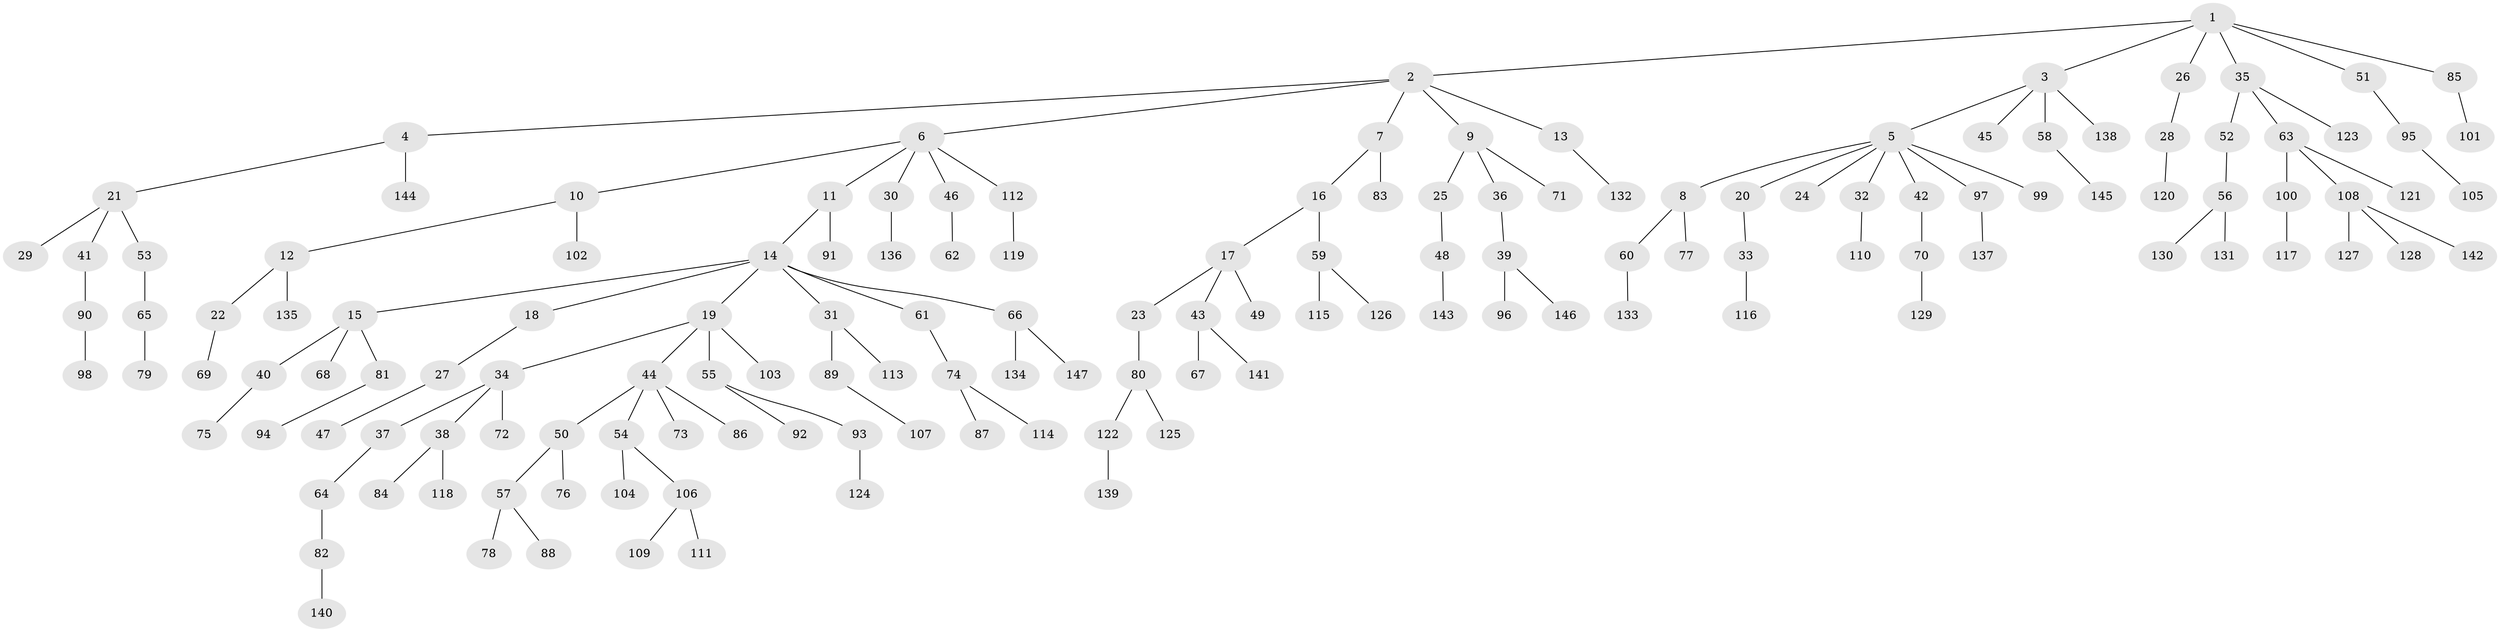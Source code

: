 // Generated by graph-tools (version 1.1) at 2025/15/03/09/25 04:15:26]
// undirected, 147 vertices, 146 edges
graph export_dot {
graph [start="1"]
  node [color=gray90,style=filled];
  1;
  2;
  3;
  4;
  5;
  6;
  7;
  8;
  9;
  10;
  11;
  12;
  13;
  14;
  15;
  16;
  17;
  18;
  19;
  20;
  21;
  22;
  23;
  24;
  25;
  26;
  27;
  28;
  29;
  30;
  31;
  32;
  33;
  34;
  35;
  36;
  37;
  38;
  39;
  40;
  41;
  42;
  43;
  44;
  45;
  46;
  47;
  48;
  49;
  50;
  51;
  52;
  53;
  54;
  55;
  56;
  57;
  58;
  59;
  60;
  61;
  62;
  63;
  64;
  65;
  66;
  67;
  68;
  69;
  70;
  71;
  72;
  73;
  74;
  75;
  76;
  77;
  78;
  79;
  80;
  81;
  82;
  83;
  84;
  85;
  86;
  87;
  88;
  89;
  90;
  91;
  92;
  93;
  94;
  95;
  96;
  97;
  98;
  99;
  100;
  101;
  102;
  103;
  104;
  105;
  106;
  107;
  108;
  109;
  110;
  111;
  112;
  113;
  114;
  115;
  116;
  117;
  118;
  119;
  120;
  121;
  122;
  123;
  124;
  125;
  126;
  127;
  128;
  129;
  130;
  131;
  132;
  133;
  134;
  135;
  136;
  137;
  138;
  139;
  140;
  141;
  142;
  143;
  144;
  145;
  146;
  147;
  1 -- 2;
  1 -- 3;
  1 -- 26;
  1 -- 35;
  1 -- 51;
  1 -- 85;
  2 -- 4;
  2 -- 6;
  2 -- 7;
  2 -- 9;
  2 -- 13;
  3 -- 5;
  3 -- 45;
  3 -- 58;
  3 -- 138;
  4 -- 21;
  4 -- 144;
  5 -- 8;
  5 -- 20;
  5 -- 24;
  5 -- 32;
  5 -- 42;
  5 -- 97;
  5 -- 99;
  6 -- 10;
  6 -- 11;
  6 -- 30;
  6 -- 46;
  6 -- 112;
  7 -- 16;
  7 -- 83;
  8 -- 60;
  8 -- 77;
  9 -- 25;
  9 -- 36;
  9 -- 71;
  10 -- 12;
  10 -- 102;
  11 -- 14;
  11 -- 91;
  12 -- 22;
  12 -- 135;
  13 -- 132;
  14 -- 15;
  14 -- 18;
  14 -- 19;
  14 -- 31;
  14 -- 61;
  14 -- 66;
  15 -- 40;
  15 -- 68;
  15 -- 81;
  16 -- 17;
  16 -- 59;
  17 -- 23;
  17 -- 43;
  17 -- 49;
  18 -- 27;
  19 -- 34;
  19 -- 44;
  19 -- 55;
  19 -- 103;
  20 -- 33;
  21 -- 29;
  21 -- 41;
  21 -- 53;
  22 -- 69;
  23 -- 80;
  25 -- 48;
  26 -- 28;
  27 -- 47;
  28 -- 120;
  30 -- 136;
  31 -- 89;
  31 -- 113;
  32 -- 110;
  33 -- 116;
  34 -- 37;
  34 -- 38;
  34 -- 72;
  35 -- 52;
  35 -- 63;
  35 -- 123;
  36 -- 39;
  37 -- 64;
  38 -- 84;
  38 -- 118;
  39 -- 96;
  39 -- 146;
  40 -- 75;
  41 -- 90;
  42 -- 70;
  43 -- 67;
  43 -- 141;
  44 -- 50;
  44 -- 54;
  44 -- 73;
  44 -- 86;
  46 -- 62;
  48 -- 143;
  50 -- 57;
  50 -- 76;
  51 -- 95;
  52 -- 56;
  53 -- 65;
  54 -- 104;
  54 -- 106;
  55 -- 92;
  55 -- 93;
  56 -- 130;
  56 -- 131;
  57 -- 78;
  57 -- 88;
  58 -- 145;
  59 -- 115;
  59 -- 126;
  60 -- 133;
  61 -- 74;
  63 -- 100;
  63 -- 108;
  63 -- 121;
  64 -- 82;
  65 -- 79;
  66 -- 134;
  66 -- 147;
  70 -- 129;
  74 -- 87;
  74 -- 114;
  80 -- 122;
  80 -- 125;
  81 -- 94;
  82 -- 140;
  85 -- 101;
  89 -- 107;
  90 -- 98;
  93 -- 124;
  95 -- 105;
  97 -- 137;
  100 -- 117;
  106 -- 109;
  106 -- 111;
  108 -- 127;
  108 -- 128;
  108 -- 142;
  112 -- 119;
  122 -- 139;
}
